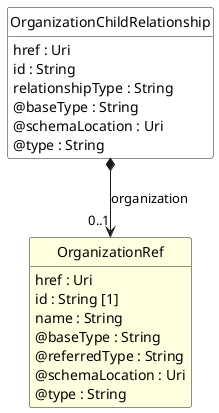 @startuml
hide circle
hide methods
hide stereotype
show <<Enumeration>> stereotype
skinparam class {
   BackgroundColor<<Enumeration>> #E6F5F7
   BackgroundColor<<Ref>> #FFFFE0
   BackgroundColor<<Pivot>> #FFFFFFF
   BackgroundColor<<SimpleType>> #E2F0DA
   BackgroundColor #FCF2E3
}

class OrganizationChildRelationship <<Pivot>> {
    href : Uri
    id : String
    relationshipType : String
    @baseType : String
    @schemaLocation : Uri
    @type : String
}

class OrganizationRef  <<Ref>> {
    href : Uri
    id : String [1]
    name : String
    @baseType : String
    @referredType : String
    @schemaLocation : Uri
    @type : String
}

OrganizationChildRelationship *-->  "0..1" OrganizationRef : organization

@enduml